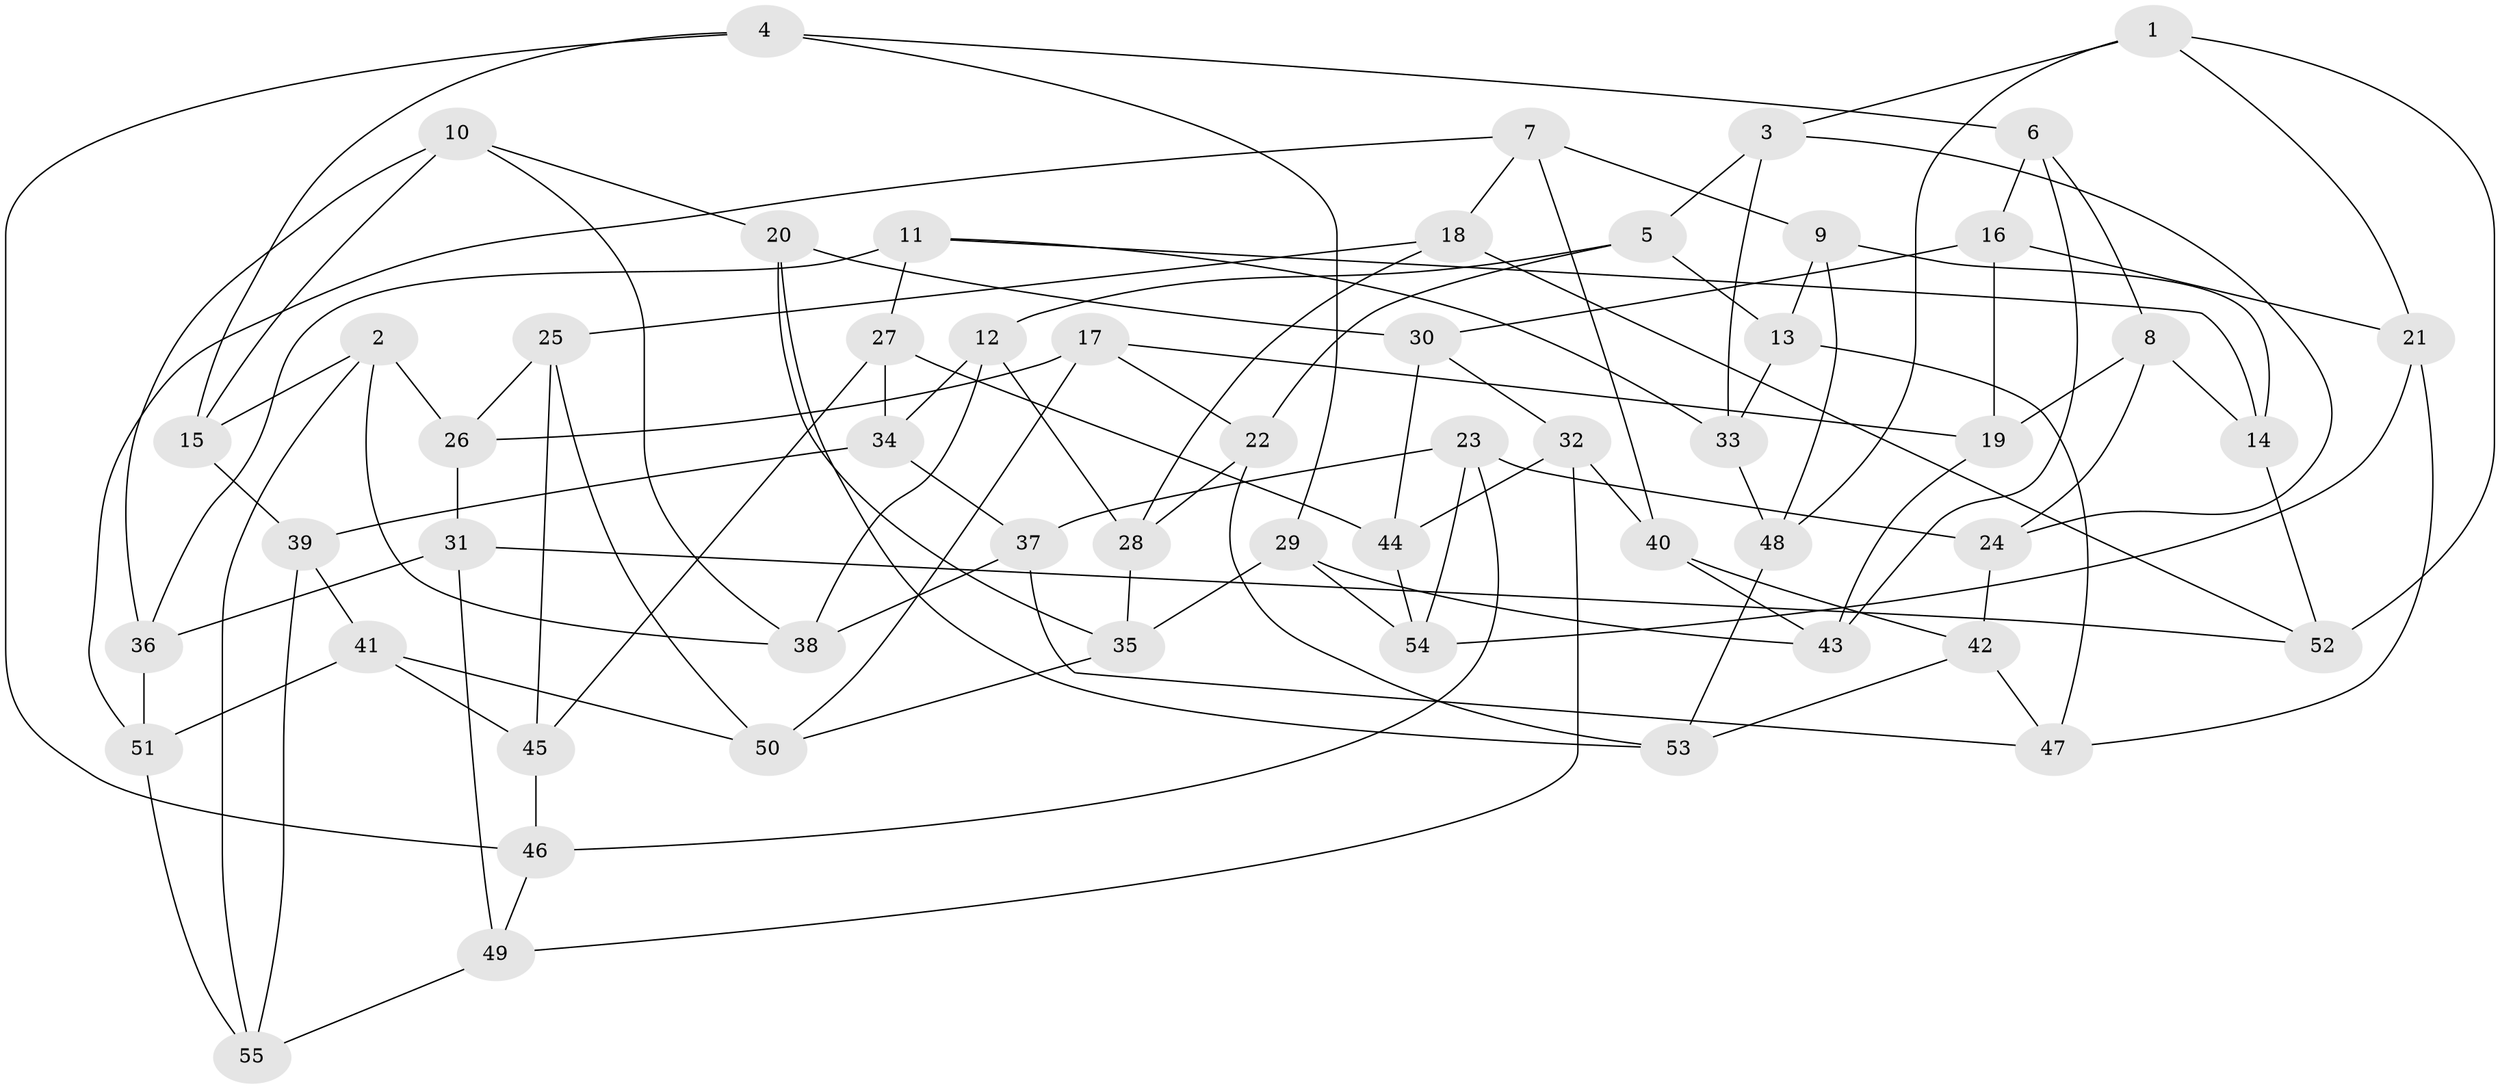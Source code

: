 // Generated by graph-tools (version 1.1) at 2025/16/03/09/25 04:16:19]
// undirected, 55 vertices, 110 edges
graph export_dot {
graph [start="1"]
  node [color=gray90,style=filled];
  1;
  2;
  3;
  4;
  5;
  6;
  7;
  8;
  9;
  10;
  11;
  12;
  13;
  14;
  15;
  16;
  17;
  18;
  19;
  20;
  21;
  22;
  23;
  24;
  25;
  26;
  27;
  28;
  29;
  30;
  31;
  32;
  33;
  34;
  35;
  36;
  37;
  38;
  39;
  40;
  41;
  42;
  43;
  44;
  45;
  46;
  47;
  48;
  49;
  50;
  51;
  52;
  53;
  54;
  55;
  1 -- 48;
  1 -- 52;
  1 -- 21;
  1 -- 3;
  2 -- 55;
  2 -- 26;
  2 -- 38;
  2 -- 15;
  3 -- 5;
  3 -- 33;
  3 -- 24;
  4 -- 46;
  4 -- 29;
  4 -- 6;
  4 -- 15;
  5 -- 12;
  5 -- 13;
  5 -- 22;
  6 -- 16;
  6 -- 8;
  6 -- 43;
  7 -- 9;
  7 -- 18;
  7 -- 51;
  7 -- 40;
  8 -- 24;
  8 -- 14;
  8 -- 19;
  9 -- 48;
  9 -- 14;
  9 -- 13;
  10 -- 36;
  10 -- 38;
  10 -- 20;
  10 -- 15;
  11 -- 27;
  11 -- 14;
  11 -- 36;
  11 -- 33;
  12 -- 34;
  12 -- 28;
  12 -- 38;
  13 -- 47;
  13 -- 33;
  14 -- 52;
  15 -- 39;
  16 -- 21;
  16 -- 30;
  16 -- 19;
  17 -- 22;
  17 -- 19;
  17 -- 26;
  17 -- 50;
  18 -- 28;
  18 -- 25;
  18 -- 52;
  19 -- 43;
  20 -- 53;
  20 -- 35;
  20 -- 30;
  21 -- 47;
  21 -- 54;
  22 -- 53;
  22 -- 28;
  23 -- 24;
  23 -- 54;
  23 -- 37;
  23 -- 46;
  24 -- 42;
  25 -- 50;
  25 -- 26;
  25 -- 45;
  26 -- 31;
  27 -- 45;
  27 -- 34;
  27 -- 44;
  28 -- 35;
  29 -- 43;
  29 -- 35;
  29 -- 54;
  30 -- 32;
  30 -- 44;
  31 -- 49;
  31 -- 52;
  31 -- 36;
  32 -- 44;
  32 -- 40;
  32 -- 49;
  33 -- 48;
  34 -- 37;
  34 -- 39;
  35 -- 50;
  36 -- 51;
  37 -- 47;
  37 -- 38;
  39 -- 41;
  39 -- 55;
  40 -- 42;
  40 -- 43;
  41 -- 45;
  41 -- 50;
  41 -- 51;
  42 -- 53;
  42 -- 47;
  44 -- 54;
  45 -- 46;
  46 -- 49;
  48 -- 53;
  49 -- 55;
  51 -- 55;
}
